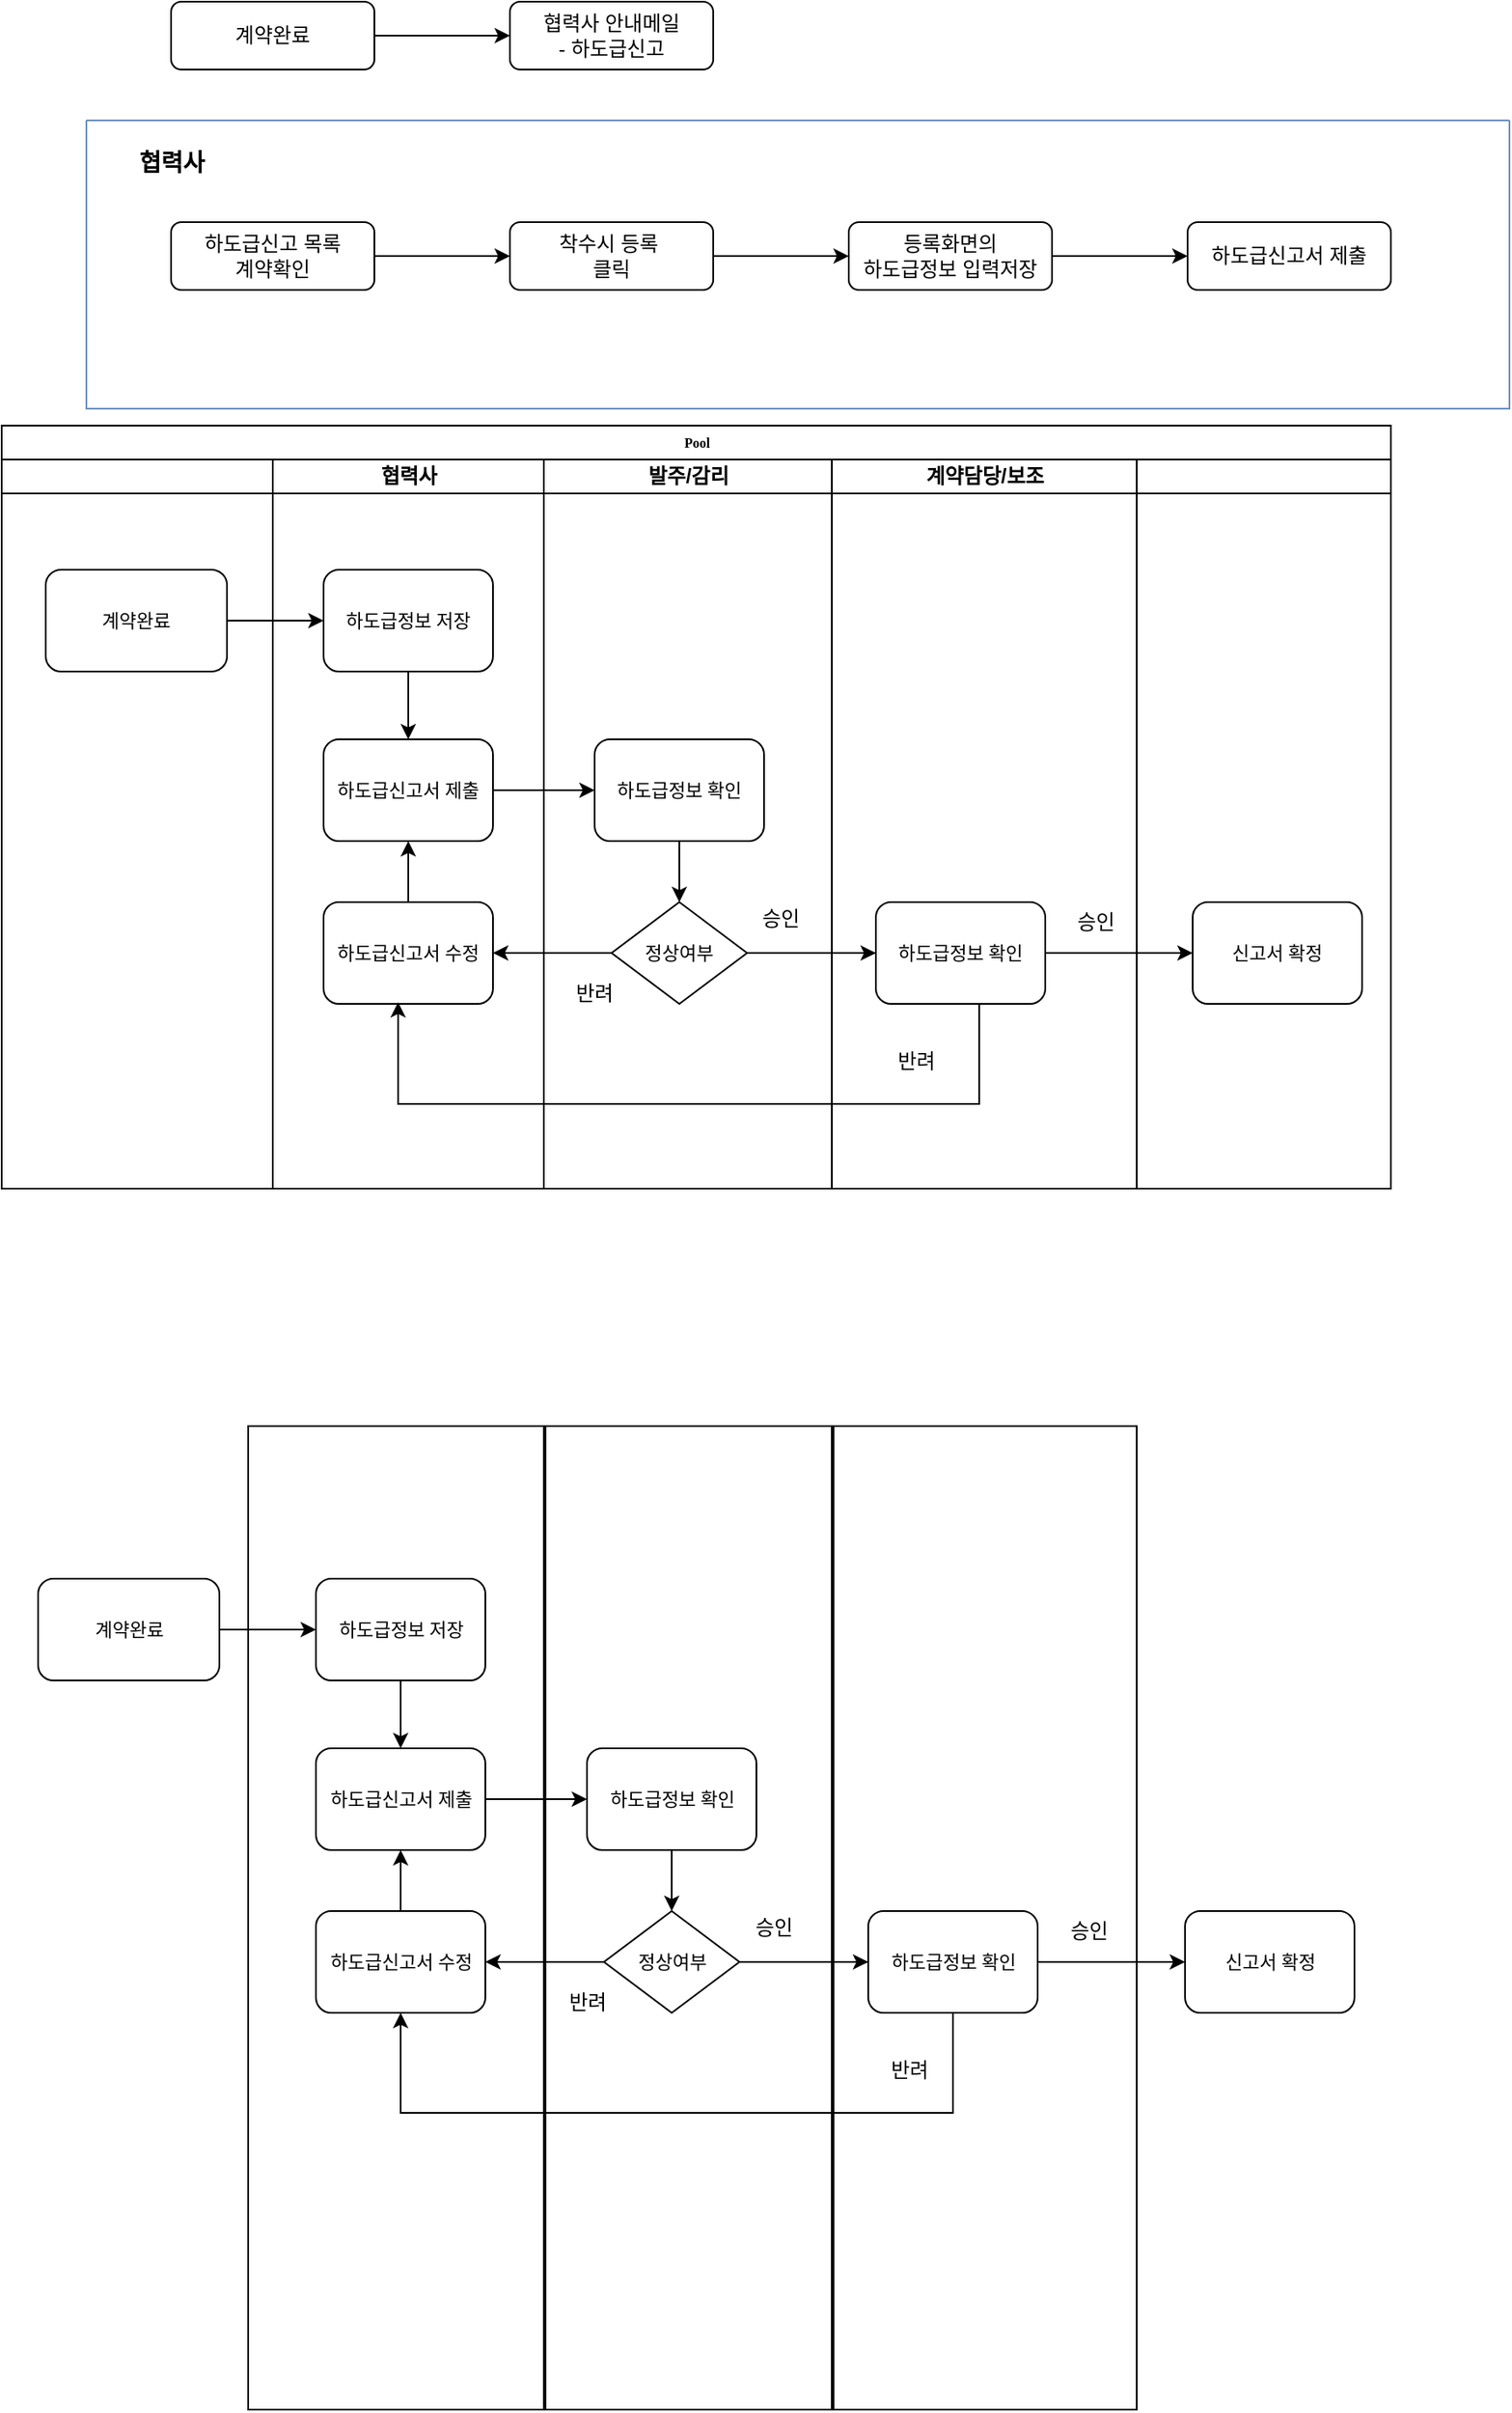 <mxfile version="24.7.4">
  <diagram id="C5RBs43oDa-KdzZeNtuy" name="Page-1">
    <mxGraphModel dx="1687" dy="878" grid="1" gridSize="10" guides="1" tooltips="1" connect="1" arrows="1" fold="1" page="1" pageScale="1" pageWidth="827" pageHeight="1169" math="0" shadow="0">
      <root>
        <mxCell id="WIyWlLk6GJQsqaUBKTNV-0" />
        <mxCell id="WIyWlLk6GJQsqaUBKTNV-1" parent="WIyWlLk6GJQsqaUBKTNV-0" />
        <mxCell id="kzj5SYHrYNJim-2h-Fth-1" value="" style="edgeStyle=orthogonalEdgeStyle;rounded=0;orthogonalLoop=1;jettySize=auto;html=1;" edge="1" parent="WIyWlLk6GJQsqaUBKTNV-1" source="WIyWlLk6GJQsqaUBKTNV-3" target="kzj5SYHrYNJim-2h-Fth-0">
          <mxGeometry relative="1" as="geometry" />
        </mxCell>
        <mxCell id="WIyWlLk6GJQsqaUBKTNV-3" value="계약완료" style="rounded=1;whiteSpace=wrap;html=1;fontSize=12;glass=0;strokeWidth=1;shadow=0;" parent="WIyWlLk6GJQsqaUBKTNV-1" vertex="1">
          <mxGeometry x="160" y="80" width="120" height="40" as="geometry" />
        </mxCell>
        <mxCell id="kzj5SYHrYNJim-2h-Fth-0" value="협력사 안내메일&lt;div&gt;- 하도급신고&lt;/div&gt;" style="rounded=1;whiteSpace=wrap;html=1;fontSize=12;glass=0;strokeWidth=1;shadow=0;" vertex="1" parent="WIyWlLk6GJQsqaUBKTNV-1">
          <mxGeometry x="360" y="80" width="120" height="40" as="geometry" />
        </mxCell>
        <mxCell id="kzj5SYHrYNJim-2h-Fth-14" value="" style="swimlane;startSize=0;fillColor=#DAE8FC;strokeColor=#6c8ebf;" vertex="1" parent="WIyWlLk6GJQsqaUBKTNV-1">
          <mxGeometry x="110" y="150" width="840" height="170" as="geometry" />
        </mxCell>
        <mxCell id="kzj5SYHrYNJim-2h-Fth-8" value="" style="edgeStyle=orthogonalEdgeStyle;rounded=0;orthogonalLoop=1;jettySize=auto;html=1;" edge="1" parent="kzj5SYHrYNJim-2h-Fth-14" source="kzj5SYHrYNJim-2h-Fth-6" target="kzj5SYHrYNJim-2h-Fth-7">
          <mxGeometry relative="1" as="geometry" />
        </mxCell>
        <mxCell id="kzj5SYHrYNJim-2h-Fth-6" value="하도급신고 목록&lt;div&gt;계약확인&lt;/div&gt;" style="rounded=1;whiteSpace=wrap;html=1;fontSize=12;glass=0;strokeWidth=1;shadow=0;" vertex="1" parent="kzj5SYHrYNJim-2h-Fth-14">
          <mxGeometry x="50" y="60" width="120" height="40" as="geometry" />
        </mxCell>
        <mxCell id="kzj5SYHrYNJim-2h-Fth-10" value="" style="edgeStyle=orthogonalEdgeStyle;rounded=0;orthogonalLoop=1;jettySize=auto;html=1;" edge="1" parent="kzj5SYHrYNJim-2h-Fth-14" source="kzj5SYHrYNJim-2h-Fth-7" target="kzj5SYHrYNJim-2h-Fth-9">
          <mxGeometry relative="1" as="geometry" />
        </mxCell>
        <mxCell id="kzj5SYHrYNJim-2h-Fth-7" value="착수시 등록&amp;nbsp;&lt;div&gt;클릭&lt;/div&gt;" style="rounded=1;whiteSpace=wrap;html=1;fontSize=12;glass=0;strokeWidth=1;shadow=0;" vertex="1" parent="kzj5SYHrYNJim-2h-Fth-14">
          <mxGeometry x="250" y="60" width="120" height="40" as="geometry" />
        </mxCell>
        <mxCell id="kzj5SYHrYNJim-2h-Fth-12" value="" style="edgeStyle=orthogonalEdgeStyle;rounded=0;orthogonalLoop=1;jettySize=auto;html=1;" edge="1" parent="kzj5SYHrYNJim-2h-Fth-14" source="kzj5SYHrYNJim-2h-Fth-9" target="kzj5SYHrYNJim-2h-Fth-11">
          <mxGeometry relative="1" as="geometry" />
        </mxCell>
        <mxCell id="kzj5SYHrYNJim-2h-Fth-9" value="등록화면의&lt;div&gt;하도급정보 입력저장&lt;/div&gt;" style="rounded=1;whiteSpace=wrap;html=1;fontSize=12;glass=0;strokeWidth=1;shadow=0;" vertex="1" parent="kzj5SYHrYNJim-2h-Fth-14">
          <mxGeometry x="450" y="60" width="120" height="40" as="geometry" />
        </mxCell>
        <mxCell id="kzj5SYHrYNJim-2h-Fth-11" value="하도급신고서 제출" style="rounded=1;whiteSpace=wrap;html=1;fontSize=12;glass=0;strokeWidth=1;shadow=0;" vertex="1" parent="kzj5SYHrYNJim-2h-Fth-14">
          <mxGeometry x="650" y="60" width="120" height="40" as="geometry" />
        </mxCell>
        <mxCell id="kzj5SYHrYNJim-2h-Fth-15" value="&lt;font style=&quot;font-size: 14px;&quot;&gt;&lt;b&gt;협력사&lt;/b&gt;&lt;/font&gt;" style="text;html=1;align=center;verticalAlign=middle;resizable=0;points=[];autosize=1;strokeColor=none;fillColor=none;" vertex="1" parent="kzj5SYHrYNJim-2h-Fth-14">
          <mxGeometry x="15" y="10" width="70" height="30" as="geometry" />
        </mxCell>
        <mxCell id="kzj5SYHrYNJim-2h-Fth-70" value="Pool" style="swimlane;html=1;childLayout=stackLayout;startSize=20;rounded=0;shadow=0;labelBackgroundColor=none;strokeWidth=1;fontFamily=Verdana;fontSize=8;align=center;" vertex="1" parent="WIyWlLk6GJQsqaUBKTNV-1">
          <mxGeometry x="60" y="330" width="820" height="450" as="geometry" />
        </mxCell>
        <mxCell id="kzj5SYHrYNJim-2h-Fth-71" value="" style="swimlane;html=1;startSize=20;gradientColor=none;" vertex="1" parent="kzj5SYHrYNJim-2h-Fth-70">
          <mxGeometry y="20" width="160" height="430" as="geometry" />
        </mxCell>
        <mxCell id="kzj5SYHrYNJim-2h-Fth-188" value="계약완료" style="rounded=1;whiteSpace=wrap;html=1;shadow=0;labelBackgroundColor=none;strokeWidth=1;fontFamily=Verdana;fontSize=11;align=center;" vertex="1" parent="kzj5SYHrYNJim-2h-Fth-71">
          <mxGeometry x="26" y="65" width="107" height="60" as="geometry" />
        </mxCell>
        <mxCell id="kzj5SYHrYNJim-2h-Fth-81" style="edgeStyle=orthogonalEdgeStyle;rounded=1;html=1;labelBackgroundColor=none;startArrow=none;startFill=0;startSize=5;endArrow=classicThin;endFill=1;endSize=5;jettySize=auto;orthogonalLoop=1;strokeWidth=1;fontFamily=Verdana;fontSize=11;" edge="1" parent="kzj5SYHrYNJim-2h-Fth-70" source="kzj5SYHrYNJim-2h-Fth-94" target="kzj5SYHrYNJim-2h-Fth-98">
          <mxGeometry relative="1" as="geometry" />
        </mxCell>
        <mxCell id="kzj5SYHrYNJim-2h-Fth-90" value="협력사" style="swimlane;html=1;startSize=20;" vertex="1" parent="kzj5SYHrYNJim-2h-Fth-70">
          <mxGeometry x="160" y="20" width="160" height="430" as="geometry" />
        </mxCell>
        <mxCell id="kzj5SYHrYNJim-2h-Fth-118" value="" style="edgeStyle=orthogonalEdgeStyle;rounded=0;orthogonalLoop=1;jettySize=auto;html=1;" edge="1" parent="kzj5SYHrYNJim-2h-Fth-90" source="kzj5SYHrYNJim-2h-Fth-91" target="kzj5SYHrYNJim-2h-Fth-117">
          <mxGeometry relative="1" as="geometry" />
        </mxCell>
        <mxCell id="kzj5SYHrYNJim-2h-Fth-91" value="하도급정보 저장" style="rounded=1;whiteSpace=wrap;html=1;shadow=0;labelBackgroundColor=none;strokeWidth=1;fontFamily=Verdana;fontSize=11;align=center;" vertex="1" parent="kzj5SYHrYNJim-2h-Fth-90">
          <mxGeometry x="30" y="65" width="100" height="60" as="geometry" />
        </mxCell>
        <mxCell id="kzj5SYHrYNJim-2h-Fth-117" value="하도급신고서 제출" style="rounded=1;whiteSpace=wrap;html=1;shadow=0;labelBackgroundColor=none;strokeWidth=1;fontFamily=Verdana;fontSize=11;align=center;" vertex="1" parent="kzj5SYHrYNJim-2h-Fth-90">
          <mxGeometry x="30" y="165" width="100" height="60" as="geometry" />
        </mxCell>
        <mxCell id="kzj5SYHrYNJim-2h-Fth-130" value="" style="edgeStyle=orthogonalEdgeStyle;rounded=0;orthogonalLoop=1;jettySize=auto;html=1;" edge="1" parent="kzj5SYHrYNJim-2h-Fth-90" source="kzj5SYHrYNJim-2h-Fth-127" target="kzj5SYHrYNJim-2h-Fth-117">
          <mxGeometry relative="1" as="geometry" />
        </mxCell>
        <mxCell id="kzj5SYHrYNJim-2h-Fth-127" value="하도급신고서 수정" style="rounded=1;whiteSpace=wrap;html=1;shadow=0;labelBackgroundColor=none;strokeWidth=1;fontFamily=Verdana;fontSize=11;align=center;" vertex="1" parent="kzj5SYHrYNJim-2h-Fth-90">
          <mxGeometry x="30" y="261" width="100" height="60" as="geometry" />
        </mxCell>
        <mxCell id="kzj5SYHrYNJim-2h-Fth-92" value="발주/감리" style="swimlane;html=1;startSize=20;" vertex="1" parent="kzj5SYHrYNJim-2h-Fth-70">
          <mxGeometry x="320" y="20" width="170" height="430" as="geometry" />
        </mxCell>
        <mxCell id="kzj5SYHrYNJim-2h-Fth-94" value="정상여부" style="rhombus;whiteSpace=wrap;html=1;rounded=0;shadow=0;labelBackgroundColor=none;strokeWidth=1;fontFamily=Verdana;fontSize=11;align=center;" vertex="1" parent="kzj5SYHrYNJim-2h-Fth-92">
          <mxGeometry x="40" y="261" width="80" height="60" as="geometry" />
        </mxCell>
        <mxCell id="kzj5SYHrYNJim-2h-Fth-123" value="" style="edgeStyle=orthogonalEdgeStyle;rounded=0;orthogonalLoop=1;jettySize=auto;html=1;" edge="1" parent="kzj5SYHrYNJim-2h-Fth-92" source="kzj5SYHrYNJim-2h-Fth-121" target="kzj5SYHrYNJim-2h-Fth-94">
          <mxGeometry relative="1" as="geometry" />
        </mxCell>
        <mxCell id="kzj5SYHrYNJim-2h-Fth-121" value="하도급정보 확인" style="rounded=1;whiteSpace=wrap;html=1;shadow=0;labelBackgroundColor=none;strokeWidth=1;fontFamily=Verdana;fontSize=11;align=center;" vertex="1" parent="kzj5SYHrYNJim-2h-Fth-92">
          <mxGeometry x="30" y="165" width="100" height="60" as="geometry" />
        </mxCell>
        <mxCell id="kzj5SYHrYNJim-2h-Fth-125" value="승인" style="text;html=1;align=center;verticalAlign=middle;whiteSpace=wrap;rounded=0;" vertex="1" parent="kzj5SYHrYNJim-2h-Fth-92">
          <mxGeometry x="110" y="256" width="60" height="30" as="geometry" />
        </mxCell>
        <mxCell id="kzj5SYHrYNJim-2h-Fth-126" value="반려" style="text;html=1;align=center;verticalAlign=middle;whiteSpace=wrap;rounded=0;" vertex="1" parent="kzj5SYHrYNJim-2h-Fth-92">
          <mxGeometry y="300" width="60" height="30" as="geometry" />
        </mxCell>
        <mxCell id="kzj5SYHrYNJim-2h-Fth-97" value="계약담당/보조" style="swimlane;html=1;startSize=20;" vertex="1" parent="kzj5SYHrYNJim-2h-Fth-70">
          <mxGeometry x="490" y="20" width="180" height="430" as="geometry" />
        </mxCell>
        <mxCell id="kzj5SYHrYNJim-2h-Fth-98" value="하도급정보 확인" style="rounded=1;whiteSpace=wrap;html=1;shadow=0;labelBackgroundColor=none;strokeWidth=1;fontFamily=Verdana;fontSize=11;align=center;" vertex="1" parent="kzj5SYHrYNJim-2h-Fth-97">
          <mxGeometry x="26" y="261" width="100" height="60" as="geometry" />
        </mxCell>
        <mxCell id="kzj5SYHrYNJim-2h-Fth-152" value="반려" style="text;html=1;align=center;verticalAlign=middle;whiteSpace=wrap;rounded=0;" vertex="1" parent="kzj5SYHrYNJim-2h-Fth-97">
          <mxGeometry x="20" y="340" width="60" height="30" as="geometry" />
        </mxCell>
        <mxCell id="kzj5SYHrYNJim-2h-Fth-154" value="승인" style="text;html=1;align=center;verticalAlign=middle;whiteSpace=wrap;rounded=0;" vertex="1" parent="kzj5SYHrYNJim-2h-Fth-97">
          <mxGeometry x="126" y="258" width="60" height="30" as="geometry" />
        </mxCell>
        <mxCell id="kzj5SYHrYNJim-2h-Fth-122" value="" style="edgeStyle=orthogonalEdgeStyle;rounded=0;orthogonalLoop=1;jettySize=auto;html=1;" edge="1" parent="kzj5SYHrYNJim-2h-Fth-70" source="kzj5SYHrYNJim-2h-Fth-117" target="kzj5SYHrYNJim-2h-Fth-121">
          <mxGeometry relative="1" as="geometry" />
        </mxCell>
        <mxCell id="kzj5SYHrYNJim-2h-Fth-124" value="" style="edgeStyle=orthogonalEdgeStyle;rounded=0;orthogonalLoop=1;jettySize=auto;html=1;" edge="1" parent="kzj5SYHrYNJim-2h-Fth-70" source="kzj5SYHrYNJim-2h-Fth-94" target="kzj5SYHrYNJim-2h-Fth-98">
          <mxGeometry relative="1" as="geometry" />
        </mxCell>
        <mxCell id="kzj5SYHrYNJim-2h-Fth-129" value="" style="edgeStyle=orthogonalEdgeStyle;rounded=0;orthogonalLoop=1;jettySize=auto;html=1;" edge="1" parent="kzj5SYHrYNJim-2h-Fth-70" source="kzj5SYHrYNJim-2h-Fth-94" target="kzj5SYHrYNJim-2h-Fth-127">
          <mxGeometry relative="1" as="geometry" />
        </mxCell>
        <mxCell id="kzj5SYHrYNJim-2h-Fth-150" style="edgeStyle=orthogonalEdgeStyle;rounded=0;orthogonalLoop=1;jettySize=auto;html=1;exitX=0.5;exitY=1;exitDx=0;exitDy=0;entryX=0.44;entryY=0.983;entryDx=0;entryDy=0;entryPerimeter=0;" edge="1" parent="kzj5SYHrYNJim-2h-Fth-70" source="kzj5SYHrYNJim-2h-Fth-98" target="kzj5SYHrYNJim-2h-Fth-127">
          <mxGeometry relative="1" as="geometry">
            <mxPoint x="180" y="550" as="targetPoint" />
            <Array as="points">
              <mxPoint x="577" y="400" />
              <mxPoint x="234" y="400" />
            </Array>
          </mxGeometry>
        </mxCell>
        <mxCell id="kzj5SYHrYNJim-2h-Fth-189" value="" style="edgeStyle=orthogonalEdgeStyle;rounded=0;orthogonalLoop=1;jettySize=auto;html=1;" edge="1" parent="kzj5SYHrYNJim-2h-Fth-70" source="kzj5SYHrYNJim-2h-Fth-188" target="kzj5SYHrYNJim-2h-Fth-91">
          <mxGeometry relative="1" as="geometry" />
        </mxCell>
        <mxCell id="kzj5SYHrYNJim-2h-Fth-200" value="" style="edgeStyle=orthogonalEdgeStyle;rounded=0;orthogonalLoop=1;jettySize=auto;html=1;" edge="1" parent="kzj5SYHrYNJim-2h-Fth-70" source="kzj5SYHrYNJim-2h-Fth-98" target="kzj5SYHrYNJim-2h-Fth-196">
          <mxGeometry relative="1" as="geometry" />
        </mxCell>
        <mxCell id="kzj5SYHrYNJim-2h-Fth-195" value="" style="swimlane;html=1;startSize=20;" vertex="1" parent="kzj5SYHrYNJim-2h-Fth-70">
          <mxGeometry x="670" y="20" width="150" height="430" as="geometry" />
        </mxCell>
        <mxCell id="kzj5SYHrYNJim-2h-Fth-196" value="신고서 확정" style="rounded=1;whiteSpace=wrap;html=1;shadow=0;labelBackgroundColor=none;strokeWidth=1;fontFamily=Verdana;fontSize=11;align=center;" vertex="1" parent="kzj5SYHrYNJim-2h-Fth-195">
          <mxGeometry x="33" y="261" width="100" height="60" as="geometry" />
        </mxCell>
        <mxCell id="kzj5SYHrYNJim-2h-Fth-202" value="계약완료" style="rounded=1;whiteSpace=wrap;html=1;shadow=0;labelBackgroundColor=none;strokeWidth=1;fontFamily=Verdana;fontSize=11;align=center;" vertex="1" parent="WIyWlLk6GJQsqaUBKTNV-1">
          <mxGeometry x="81.5" y="1010" width="107" height="60" as="geometry" />
        </mxCell>
        <mxCell id="kzj5SYHrYNJim-2h-Fth-203" style="edgeStyle=orthogonalEdgeStyle;rounded=1;html=1;labelBackgroundColor=none;startArrow=none;startFill=0;startSize=5;endArrow=classicThin;endFill=1;endSize=5;jettySize=auto;orthogonalLoop=1;strokeWidth=1;fontFamily=Verdana;fontSize=11;" edge="1" parent="WIyWlLk6GJQsqaUBKTNV-1" source="kzj5SYHrYNJim-2h-Fth-209" target="kzj5SYHrYNJim-2h-Fth-214">
          <mxGeometry relative="1" as="geometry" />
        </mxCell>
        <mxCell id="kzj5SYHrYNJim-2h-Fth-204" value="" style="edgeStyle=orthogonalEdgeStyle;rounded=0;orthogonalLoop=1;jettySize=auto;html=1;" edge="1" parent="WIyWlLk6GJQsqaUBKTNV-1" source="kzj5SYHrYNJim-2h-Fth-205" target="kzj5SYHrYNJim-2h-Fth-206">
          <mxGeometry relative="1" as="geometry" />
        </mxCell>
        <mxCell id="kzj5SYHrYNJim-2h-Fth-205" value="하도급정보 저장" style="rounded=1;whiteSpace=wrap;html=1;shadow=0;labelBackgroundColor=none;strokeWidth=1;fontFamily=Verdana;fontSize=11;align=center;" vertex="1" parent="WIyWlLk6GJQsqaUBKTNV-1">
          <mxGeometry x="245.5" y="1010" width="100" height="60" as="geometry" />
        </mxCell>
        <mxCell id="kzj5SYHrYNJim-2h-Fth-206" value="하도급신고서 제출" style="rounded=1;whiteSpace=wrap;html=1;shadow=0;labelBackgroundColor=none;strokeWidth=1;fontFamily=Verdana;fontSize=11;align=center;" vertex="1" parent="WIyWlLk6GJQsqaUBKTNV-1">
          <mxGeometry x="245.5" y="1110" width="100" height="60" as="geometry" />
        </mxCell>
        <mxCell id="kzj5SYHrYNJim-2h-Fth-207" value="" style="edgeStyle=orthogonalEdgeStyle;rounded=0;orthogonalLoop=1;jettySize=auto;html=1;" edge="1" parent="WIyWlLk6GJQsqaUBKTNV-1" source="kzj5SYHrYNJim-2h-Fth-208" target="kzj5SYHrYNJim-2h-Fth-206">
          <mxGeometry relative="1" as="geometry" />
        </mxCell>
        <mxCell id="kzj5SYHrYNJim-2h-Fth-208" value="하도급신고서 수정" style="rounded=1;whiteSpace=wrap;html=1;shadow=0;labelBackgroundColor=none;strokeWidth=1;fontFamily=Verdana;fontSize=11;align=center;" vertex="1" parent="WIyWlLk6GJQsqaUBKTNV-1">
          <mxGeometry x="245.5" y="1206" width="100" height="60" as="geometry" />
        </mxCell>
        <mxCell id="kzj5SYHrYNJim-2h-Fth-209" value="정상여부" style="rhombus;whiteSpace=wrap;html=1;rounded=0;shadow=0;labelBackgroundColor=none;strokeWidth=1;fontFamily=Verdana;fontSize=11;align=center;" vertex="1" parent="WIyWlLk6GJQsqaUBKTNV-1">
          <mxGeometry x="415.5" y="1206" width="80" height="60" as="geometry" />
        </mxCell>
        <mxCell id="kzj5SYHrYNJim-2h-Fth-210" value="" style="edgeStyle=orthogonalEdgeStyle;rounded=0;orthogonalLoop=1;jettySize=auto;html=1;" edge="1" parent="WIyWlLk6GJQsqaUBKTNV-1" source="kzj5SYHrYNJim-2h-Fth-211" target="kzj5SYHrYNJim-2h-Fth-209">
          <mxGeometry relative="1" as="geometry" />
        </mxCell>
        <mxCell id="kzj5SYHrYNJim-2h-Fth-211" value="하도급정보 확인" style="rounded=1;whiteSpace=wrap;html=1;shadow=0;labelBackgroundColor=none;strokeWidth=1;fontFamily=Verdana;fontSize=11;align=center;" vertex="1" parent="WIyWlLk6GJQsqaUBKTNV-1">
          <mxGeometry x="405.5" y="1110" width="100" height="60" as="geometry" />
        </mxCell>
        <mxCell id="kzj5SYHrYNJim-2h-Fth-212" value="승인" style="text;html=1;align=center;verticalAlign=middle;whiteSpace=wrap;rounded=0;" vertex="1" parent="WIyWlLk6GJQsqaUBKTNV-1">
          <mxGeometry x="485.5" y="1201" width="60" height="30" as="geometry" />
        </mxCell>
        <mxCell id="kzj5SYHrYNJim-2h-Fth-213" value="반려" style="text;html=1;align=center;verticalAlign=middle;whiteSpace=wrap;rounded=0;" vertex="1" parent="WIyWlLk6GJQsqaUBKTNV-1">
          <mxGeometry x="375.5" y="1245" width="60" height="30" as="geometry" />
        </mxCell>
        <mxCell id="kzj5SYHrYNJim-2h-Fth-214" value="하도급정보 확인" style="rounded=1;whiteSpace=wrap;html=1;shadow=0;labelBackgroundColor=none;strokeWidth=1;fontFamily=Verdana;fontSize=11;align=center;" vertex="1" parent="WIyWlLk6GJQsqaUBKTNV-1">
          <mxGeometry x="571.5" y="1206" width="100" height="60" as="geometry" />
        </mxCell>
        <mxCell id="kzj5SYHrYNJim-2h-Fth-215" value="반려" style="text;html=1;align=center;verticalAlign=middle;whiteSpace=wrap;rounded=0;" vertex="1" parent="WIyWlLk6GJQsqaUBKTNV-1">
          <mxGeometry x="565.5" y="1285" width="60" height="30" as="geometry" />
        </mxCell>
        <mxCell id="kzj5SYHrYNJim-2h-Fth-216" value="승인" style="text;html=1;align=center;verticalAlign=middle;whiteSpace=wrap;rounded=0;" vertex="1" parent="WIyWlLk6GJQsqaUBKTNV-1">
          <mxGeometry x="671.5" y="1203" width="60" height="30" as="geometry" />
        </mxCell>
        <mxCell id="kzj5SYHrYNJim-2h-Fth-217" value="" style="edgeStyle=orthogonalEdgeStyle;rounded=0;orthogonalLoop=1;jettySize=auto;html=1;" edge="1" parent="WIyWlLk6GJQsqaUBKTNV-1" source="kzj5SYHrYNJim-2h-Fth-206" target="kzj5SYHrYNJim-2h-Fth-211">
          <mxGeometry relative="1" as="geometry" />
        </mxCell>
        <mxCell id="kzj5SYHrYNJim-2h-Fth-218" value="" style="edgeStyle=orthogonalEdgeStyle;rounded=0;orthogonalLoop=1;jettySize=auto;html=1;" edge="1" parent="WIyWlLk6GJQsqaUBKTNV-1" source="kzj5SYHrYNJim-2h-Fth-209" target="kzj5SYHrYNJim-2h-Fth-214">
          <mxGeometry relative="1" as="geometry" />
        </mxCell>
        <mxCell id="kzj5SYHrYNJim-2h-Fth-219" value="" style="edgeStyle=orthogonalEdgeStyle;rounded=0;orthogonalLoop=1;jettySize=auto;html=1;" edge="1" parent="WIyWlLk6GJQsqaUBKTNV-1" source="kzj5SYHrYNJim-2h-Fth-209" target="kzj5SYHrYNJim-2h-Fth-208">
          <mxGeometry relative="1" as="geometry" />
        </mxCell>
        <mxCell id="kzj5SYHrYNJim-2h-Fth-221" value="" style="edgeStyle=orthogonalEdgeStyle;rounded=0;orthogonalLoop=1;jettySize=auto;html=1;" edge="1" parent="WIyWlLk6GJQsqaUBKTNV-1" source="kzj5SYHrYNJim-2h-Fth-202" target="kzj5SYHrYNJim-2h-Fth-205">
          <mxGeometry relative="1" as="geometry" />
        </mxCell>
        <mxCell id="kzj5SYHrYNJim-2h-Fth-222" value="" style="edgeStyle=orthogonalEdgeStyle;rounded=0;orthogonalLoop=1;jettySize=auto;html=1;" edge="1" parent="WIyWlLk6GJQsqaUBKTNV-1" source="kzj5SYHrYNJim-2h-Fth-214" target="kzj5SYHrYNJim-2h-Fth-223">
          <mxGeometry relative="1" as="geometry" />
        </mxCell>
        <mxCell id="kzj5SYHrYNJim-2h-Fth-223" value="신고서 확정" style="rounded=1;whiteSpace=wrap;html=1;shadow=0;labelBackgroundColor=none;strokeWidth=1;fontFamily=Verdana;fontSize=11;align=center;" vertex="1" parent="WIyWlLk6GJQsqaUBKTNV-1">
          <mxGeometry x="758.5" y="1206" width="100" height="60" as="geometry" />
        </mxCell>
        <mxCell id="kzj5SYHrYNJim-2h-Fth-227" value="" style="edgeStyle=orthogonalEdgeStyle;rounded=0;orthogonalLoop=1;jettySize=auto;html=1;exitX=0.5;exitY=1;exitDx=0;exitDy=0;entryX=0.5;entryY=1;entryDx=0;entryDy=0;" edge="1" parent="WIyWlLk6GJQsqaUBKTNV-1" source="kzj5SYHrYNJim-2h-Fth-214" target="kzj5SYHrYNJim-2h-Fth-208">
          <mxGeometry relative="1" as="geometry">
            <mxPoint x="290" y="1265" as="targetPoint" />
            <Array as="points">
              <mxPoint x="622" y="1325" />
              <mxPoint x="296" y="1325" />
            </Array>
            <mxPoint x="622" y="1266" as="sourcePoint" />
          </mxGeometry>
        </mxCell>
        <mxCell id="kzj5SYHrYNJim-2h-Fth-245" value="" style="text;html=1;whiteSpace=wrap;strokeColor=default;fillColor=none;overflow=fill;fontFamily=Verdana;fontSize=8;fontColor=default;fontStyle=1;labelBackgroundColor=none;" vertex="1" parent="WIyWlLk6GJQsqaUBKTNV-1">
          <mxGeometry x="205.5" y="920" width="524.5" height="580" as="geometry" />
        </mxCell>
        <mxCell id="kzj5SYHrYNJim-2h-Fth-246" value="" style="line;strokeWidth=2;direction=south;html=1;rounded=0;shadow=0;strokeColor=default;align=center;verticalAlign=middle;fontFamily=Verdana;fontSize=8;fontColor=default;fontStyle=1;labelBackgroundColor=none;fillColor=default;" vertex="1" parent="WIyWlLk6GJQsqaUBKTNV-1">
          <mxGeometry x="375.5" y="920" width="10" height="580" as="geometry" />
        </mxCell>
        <mxCell id="kzj5SYHrYNJim-2h-Fth-247" value="" style="line;strokeWidth=2;direction=south;html=1;rounded=0;shadow=0;strokeColor=default;align=center;verticalAlign=middle;fontFamily=Verdana;fontSize=8;fontColor=default;fontStyle=1;labelBackgroundColor=none;fillColor=default;" vertex="1" parent="WIyWlLk6GJQsqaUBKTNV-1">
          <mxGeometry x="545.5" y="920" width="10" height="580" as="geometry" />
        </mxCell>
      </root>
    </mxGraphModel>
  </diagram>
</mxfile>
